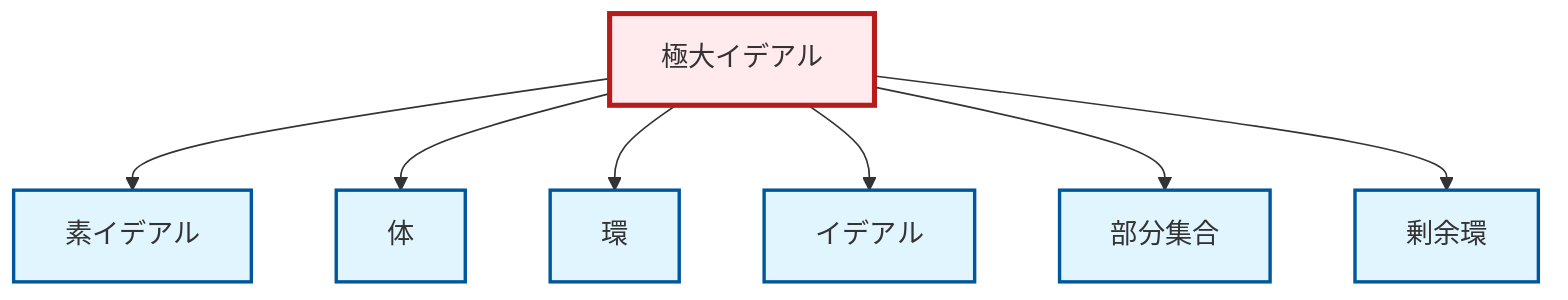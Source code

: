 graph TD
    classDef definition fill:#e1f5fe,stroke:#01579b,stroke-width:2px
    classDef theorem fill:#f3e5f5,stroke:#4a148c,stroke-width:2px
    classDef axiom fill:#fff3e0,stroke:#e65100,stroke-width:2px
    classDef example fill:#e8f5e9,stroke:#1b5e20,stroke-width:2px
    classDef current fill:#ffebee,stroke:#b71c1c,stroke-width:3px
    def-ring["環"]:::definition
    def-field["体"]:::definition
    def-subset["部分集合"]:::definition
    def-quotient-ring["剰余環"]:::definition
    def-maximal-ideal["極大イデアル"]:::definition
    def-prime-ideal["素イデアル"]:::definition
    def-ideal["イデアル"]:::definition
    def-maximal-ideal --> def-prime-ideal
    def-maximal-ideal --> def-field
    def-maximal-ideal --> def-ring
    def-maximal-ideal --> def-ideal
    def-maximal-ideal --> def-subset
    def-maximal-ideal --> def-quotient-ring
    class def-maximal-ideal current